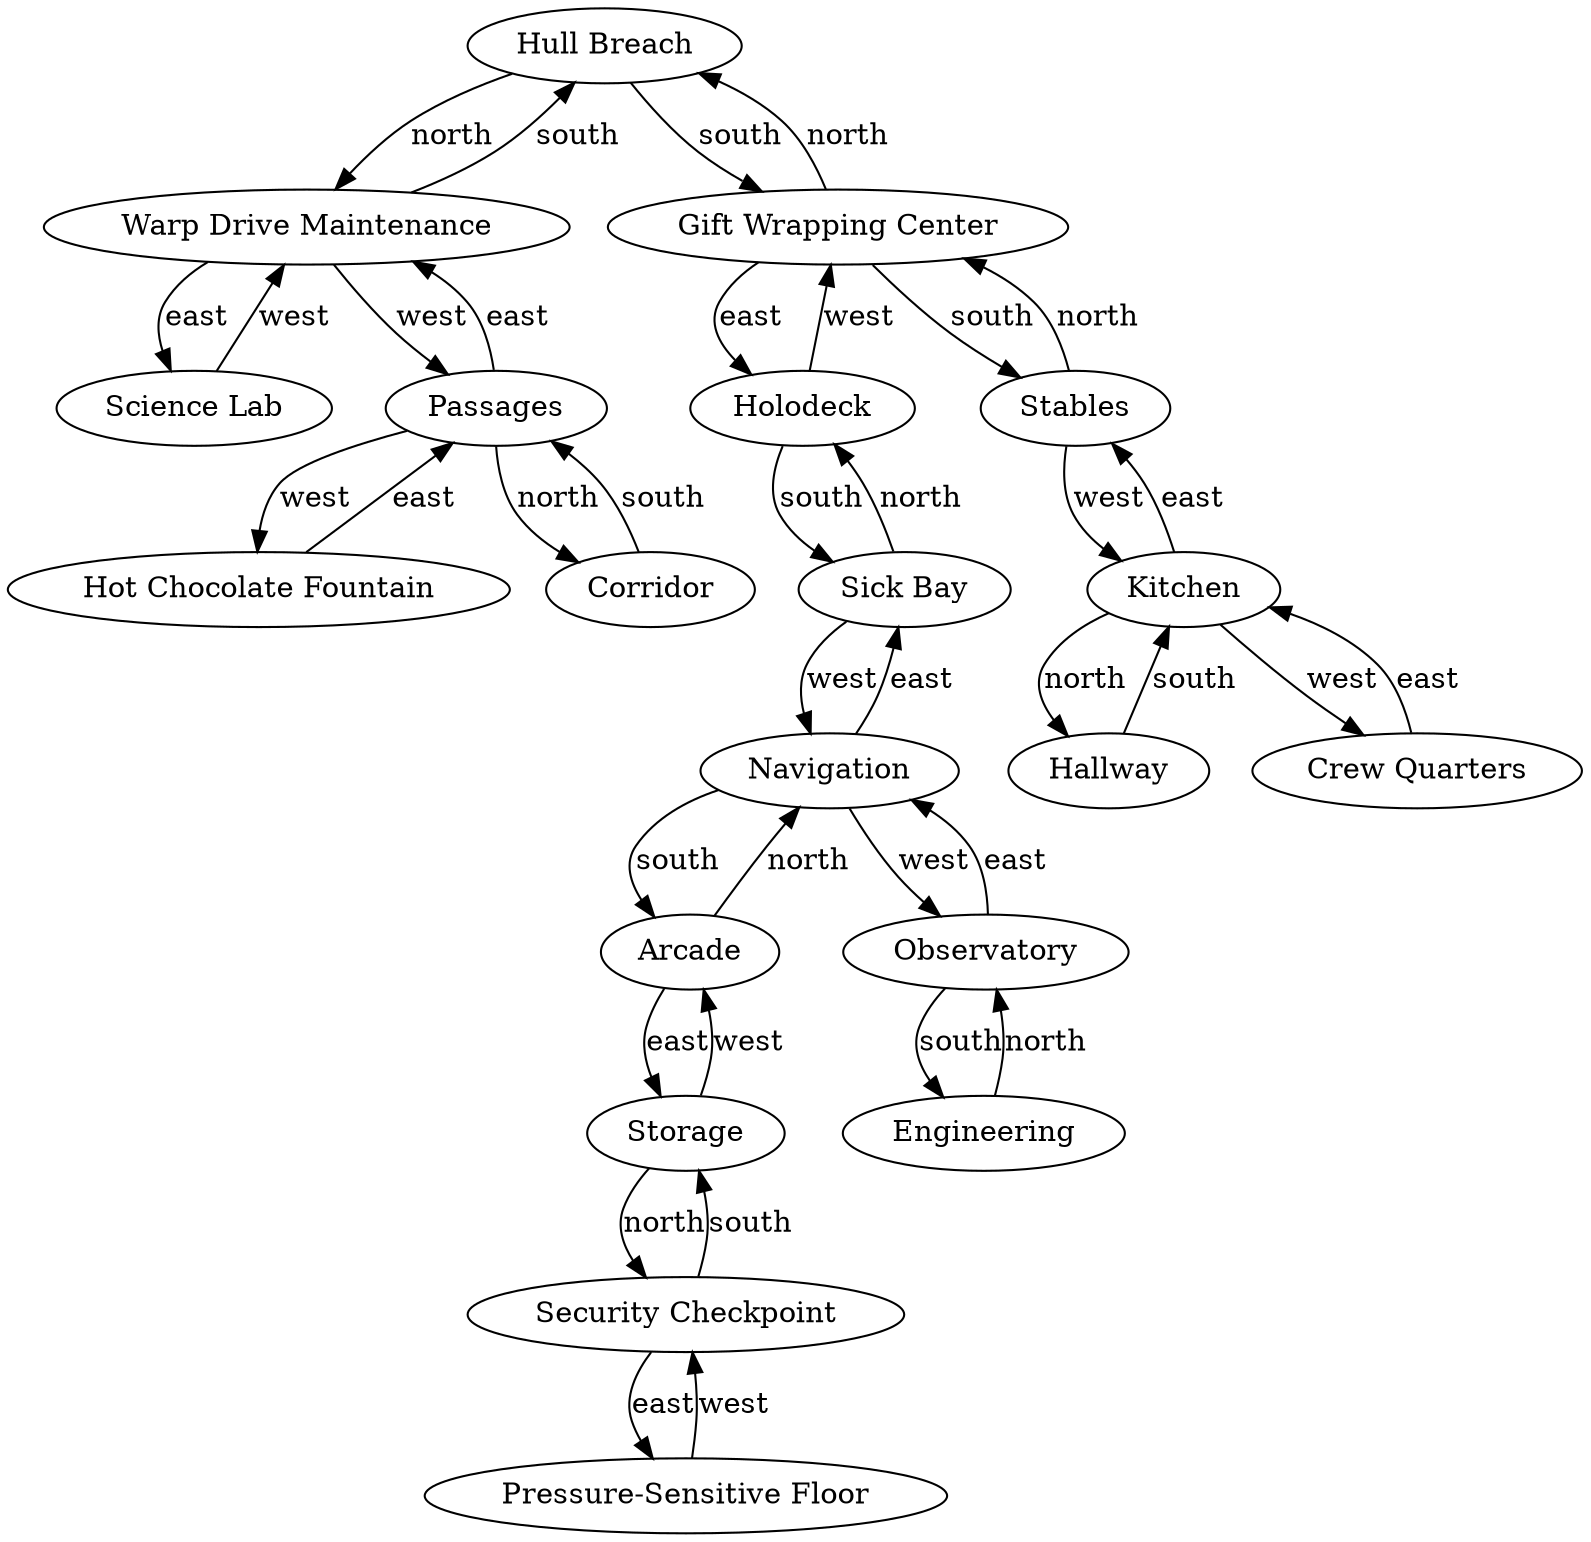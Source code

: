 digraph {
    0 [label="Hull Breach"]
    1 [label="Warp Drive Maintenance"]
    2 [label="Gift Wrapping Center"]
    3 [label="Holodeck"]
    4 [label="Stables"]
    5 [label="Kitchen"]
    6 [label="Hallway"]
    7 [label="Crew Quarters"]
    8 [label="Sick Bay"]
    9 [label="Navigation"]
    10 [label="Arcade"]
    11 [label="Observatory"]
    12 [label="Engineering"]
    13 [label="Storage"]
    14 [label="Security Checkpoint"]
    15 [label="Pressure-Sensitive Floor"]
    16 [label="Science Lab"]
    17 [label="Passages"]
    18 [label="Hot Chocolate Fountain"]
    19 [label="Corridor"]
    0 -> 1 [label="north"]
    1 -> 0 [label="south"]
    0 -> 2 [label="south"]
    2 -> 0 [label="north"]
    2 -> 3 [label="east"]
    3 -> 2 [label="west"]
    2 -> 4 [label="south"]
    4 -> 2 [label="north"]
    4 -> 5 [label="west"]
    5 -> 4 [label="east"]
    5 -> 6 [label="north"]
    6 -> 5 [label="south"]
    5 -> 7 [label="west"]
    7 -> 5 [label="east"]
    3 -> 8 [label="south"]
    8 -> 3 [label="north"]
    8 -> 9 [label="west"]
    9 -> 8 [label="east"]
    9 -> 10 [label="south"]
    10 -> 9 [label="north"]
    9 -> 11 [label="west"]
    11 -> 9 [label="east"]
    11 -> 12 [label="south"]
    12 -> 11 [label="north"]
    10 -> 13 [label="east"]
    13 -> 10 [label="west"]
    13 -> 14 [label="north"]
    14 -> 13 [label="south"]
    14 -> 15 [label="east"]
    15 -> 14 [label="west"]
    1 -> 16 [label="east"]
    16 -> 1 [label="west"]
    1 -> 17 [label="west"]
    17 -> 1 [label="east"]
    17 -> 18 [label="west"]
    18 -> 17 [label="east"]
    17 -> 19 [label="north"]
    19 -> 17 [label="south"]
}
